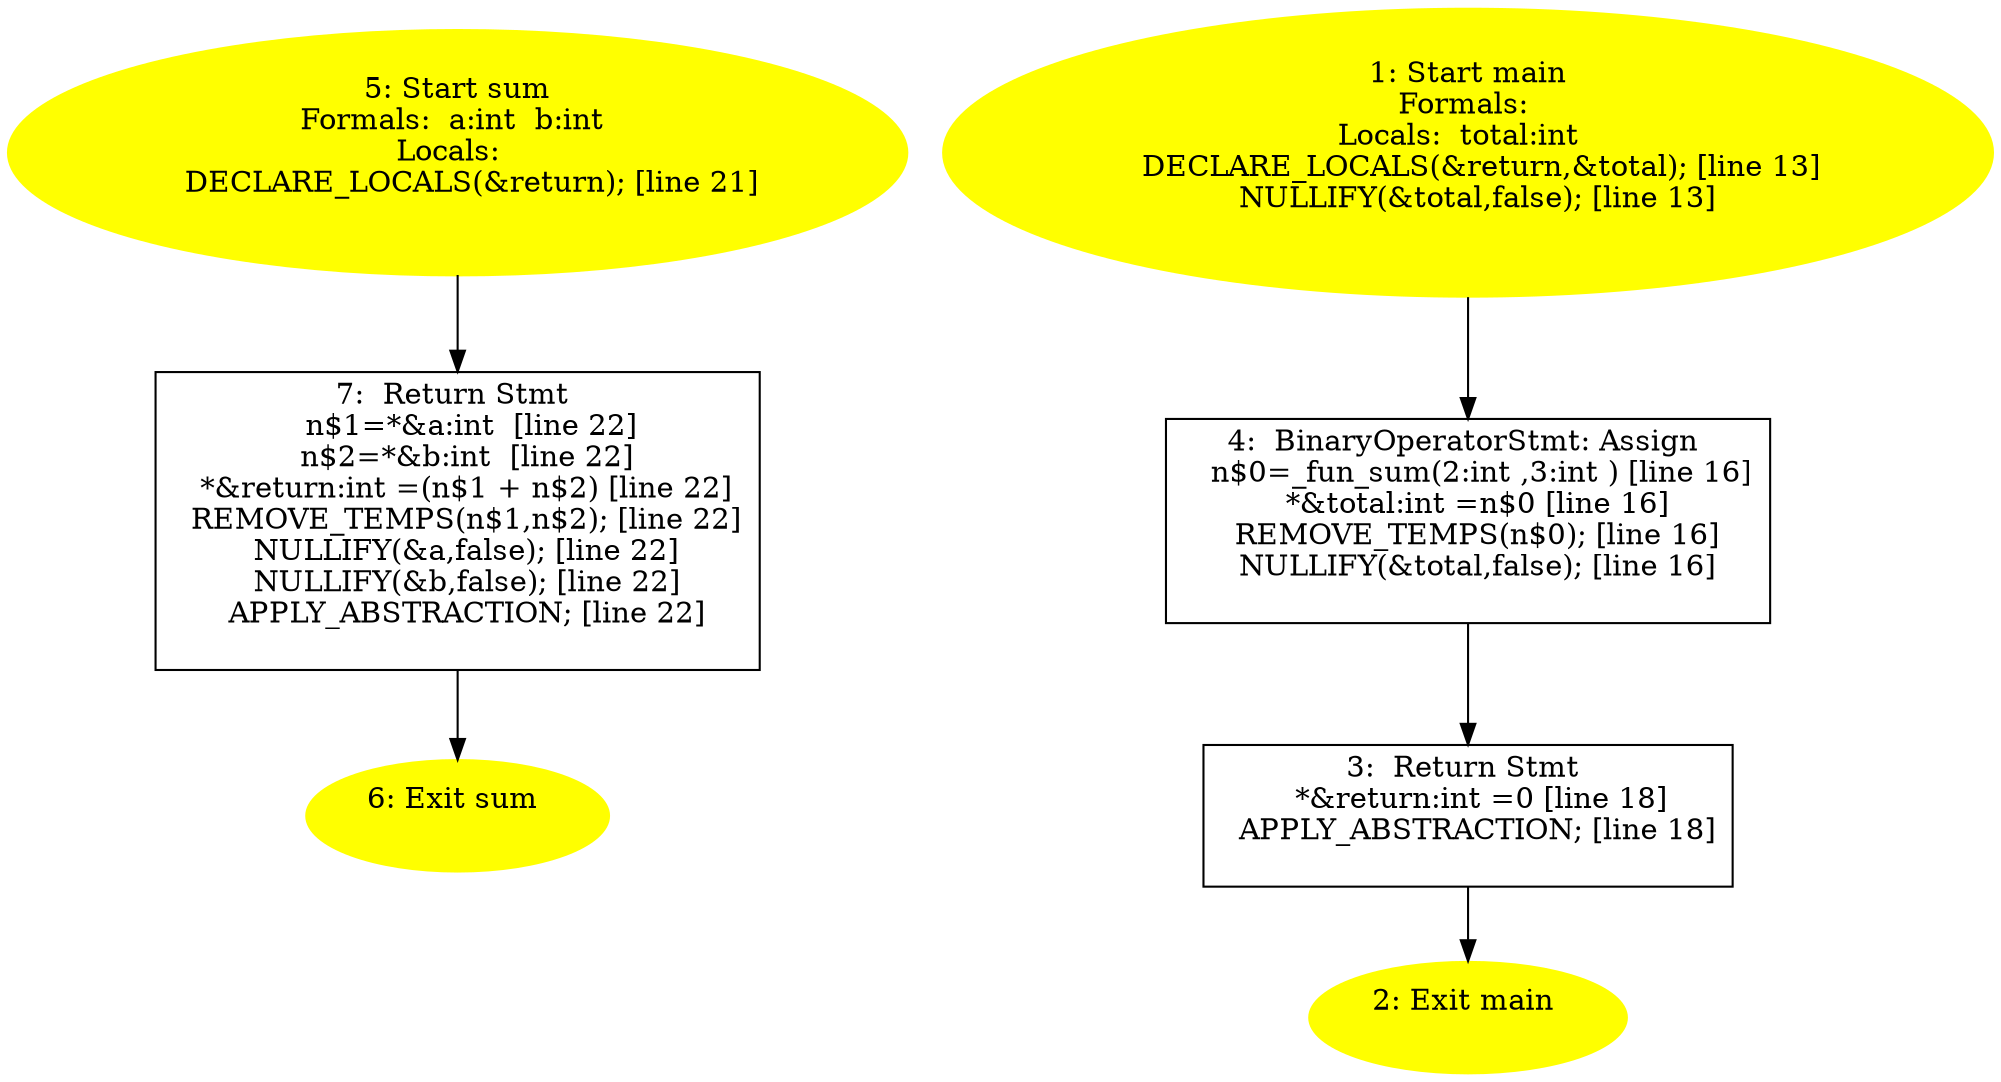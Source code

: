 digraph iCFG {
7 [label="7:  Return Stmt \n   n$1=*&a:int  [line 22]\n  n$2=*&b:int  [line 22]\n  *&return:int =(n$1 + n$2) [line 22]\n  REMOVE_TEMPS(n$1,n$2); [line 22]\n  NULLIFY(&a,false); [line 22]\n  NULLIFY(&b,false); [line 22]\n  APPLY_ABSTRACTION; [line 22]\n " shape="box"]
	

	 7 -> 6 ;
6 [label="6: Exit sum \n  " color=yellow style=filled]
	

5 [label="5: Start sum\nFormals:  a:int  b:int \nLocals:  \n   DECLARE_LOCALS(&return); [line 21]\n " color=yellow style=filled]
	

	 5 -> 7 ;
4 [label="4:  BinaryOperatorStmt: Assign \n   n$0=_fun_sum(2:int ,3:int ) [line 16]\n  *&total:int =n$0 [line 16]\n  REMOVE_TEMPS(n$0); [line 16]\n  NULLIFY(&total,false); [line 16]\n " shape="box"]
	

	 4 -> 3 ;
3 [label="3:  Return Stmt \n   *&return:int =0 [line 18]\n  APPLY_ABSTRACTION; [line 18]\n " shape="box"]
	

	 3 -> 2 ;
2 [label="2: Exit main \n  " color=yellow style=filled]
	

1 [label="1: Start main\nFormals: \nLocals:  total:int  \n   DECLARE_LOCALS(&return,&total); [line 13]\n  NULLIFY(&total,false); [line 13]\n " color=yellow style=filled]
	

	 1 -> 4 ;
}
